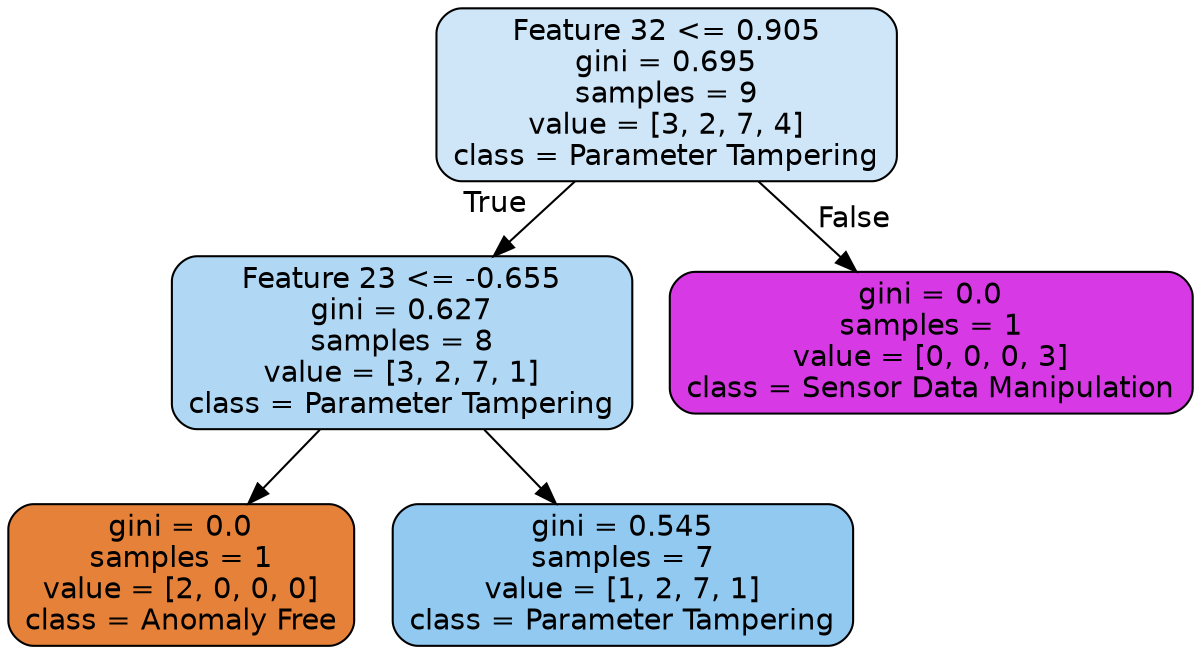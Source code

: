digraph Tree {
node [shape=box, style="filled, rounded", color="black", fontname="helvetica"] ;
edge [fontname="helvetica"] ;
0 [label="Feature 32 <= 0.905\ngini = 0.695\nsamples = 9\nvalue = [3, 2, 7, 4]\nclass = Parameter Tampering", fillcolor="#cee6f8"] ;
1 [label="Feature 23 <= -0.655\ngini = 0.627\nsamples = 8\nvalue = [3, 2, 7, 1]\nclass = Parameter Tampering", fillcolor="#b0d8f5"] ;
0 -> 1 [labeldistance=2.5, labelangle=45, headlabel="True"] ;
2 [label="gini = 0.0\nsamples = 1\nvalue = [2, 0, 0, 0]\nclass = Anomaly Free", fillcolor="#e58139"] ;
1 -> 2 ;
3 [label="gini = 0.545\nsamples = 7\nvalue = [1, 2, 7, 1]\nclass = Parameter Tampering", fillcolor="#91c9f1"] ;
1 -> 3 ;
4 [label="gini = 0.0\nsamples = 1\nvalue = [0, 0, 0, 3]\nclass = Sensor Data Manipulation", fillcolor="#d739e5"] ;
0 -> 4 [labeldistance=2.5, labelangle=-45, headlabel="False"] ;
}